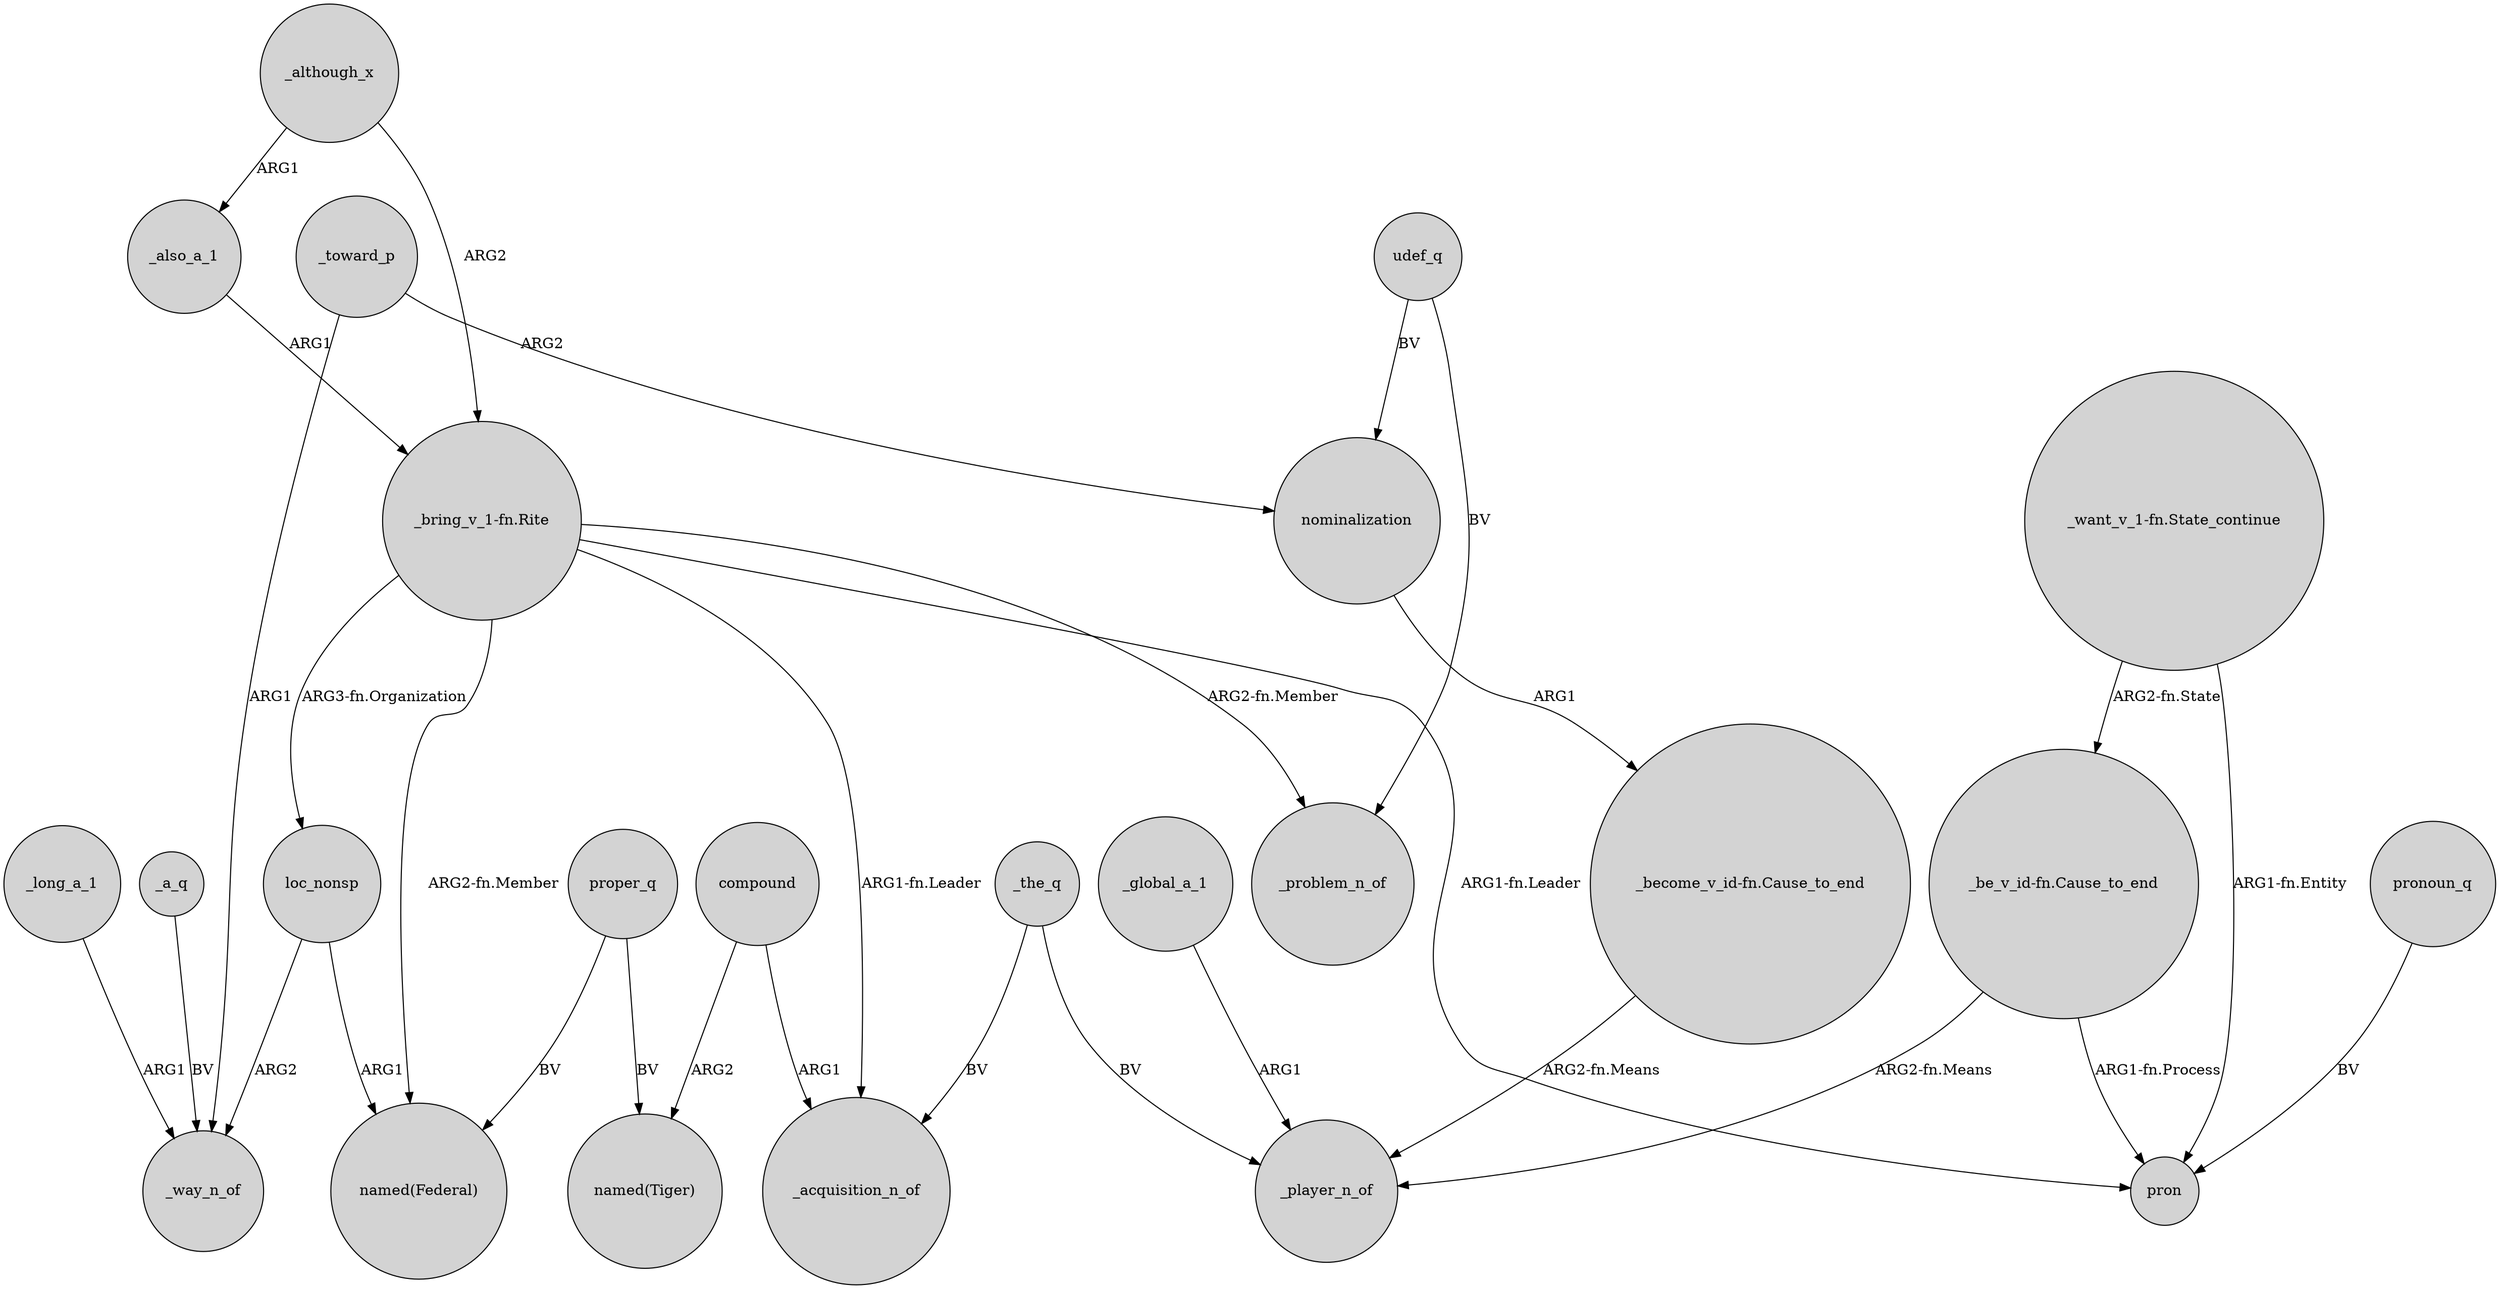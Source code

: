digraph {
	node [shape=circle style=filled]
	loc_nonsp -> _way_n_of [label=ARG2]
	_a_q -> _way_n_of [label=BV]
	_also_a_1 -> "_bring_v_1-fn.Rite" [label=ARG1]
	compound -> "named(Tiger)" [label=ARG2]
	udef_q -> _problem_n_of [label=BV]
	_the_q -> _player_n_of [label=BV]
	_toward_p -> nominalization [label=ARG2]
	udef_q -> nominalization [label=BV]
	"_be_v_id-fn.Cause_to_end" -> _player_n_of [label="ARG2-fn.Means"]
	_the_q -> _acquisition_n_of [label=BV]
	"_want_v_1-fn.State_continue" -> "_be_v_id-fn.Cause_to_end" [label="ARG2-fn.State"]
	"_bring_v_1-fn.Rite" -> _problem_n_of [label="ARG2-fn.Member"]
	proper_q -> "named(Federal)" [label=BV]
	"_become_v_id-fn.Cause_to_end" -> _player_n_of [label="ARG2-fn.Means"]
	_although_x -> "_bring_v_1-fn.Rite" [label=ARG2]
	proper_q -> "named(Tiger)" [label=BV]
	loc_nonsp -> "named(Federal)" [label=ARG1]
	"_bring_v_1-fn.Rite" -> "named(Federal)" [label="ARG2-fn.Member"]
	pronoun_q -> pron [label=BV]
	"_be_v_id-fn.Cause_to_end" -> pron [label="ARG1-fn.Process"]
	_although_x -> _also_a_1 [label=ARG1]
	"_want_v_1-fn.State_continue" -> pron [label="ARG1-fn.Entity"]
	"_bring_v_1-fn.Rite" -> pron [label="ARG1-fn.Leader"]
	_global_a_1 -> _player_n_of [label=ARG1]
	"_bring_v_1-fn.Rite" -> loc_nonsp [label="ARG3-fn.Organization"]
	"_bring_v_1-fn.Rite" -> _acquisition_n_of [label="ARG1-fn.Leader"]
	compound -> _acquisition_n_of [label=ARG1]
	_toward_p -> _way_n_of [label=ARG1]
	nominalization -> "_become_v_id-fn.Cause_to_end" [label=ARG1]
	_long_a_1 -> _way_n_of [label=ARG1]
}
